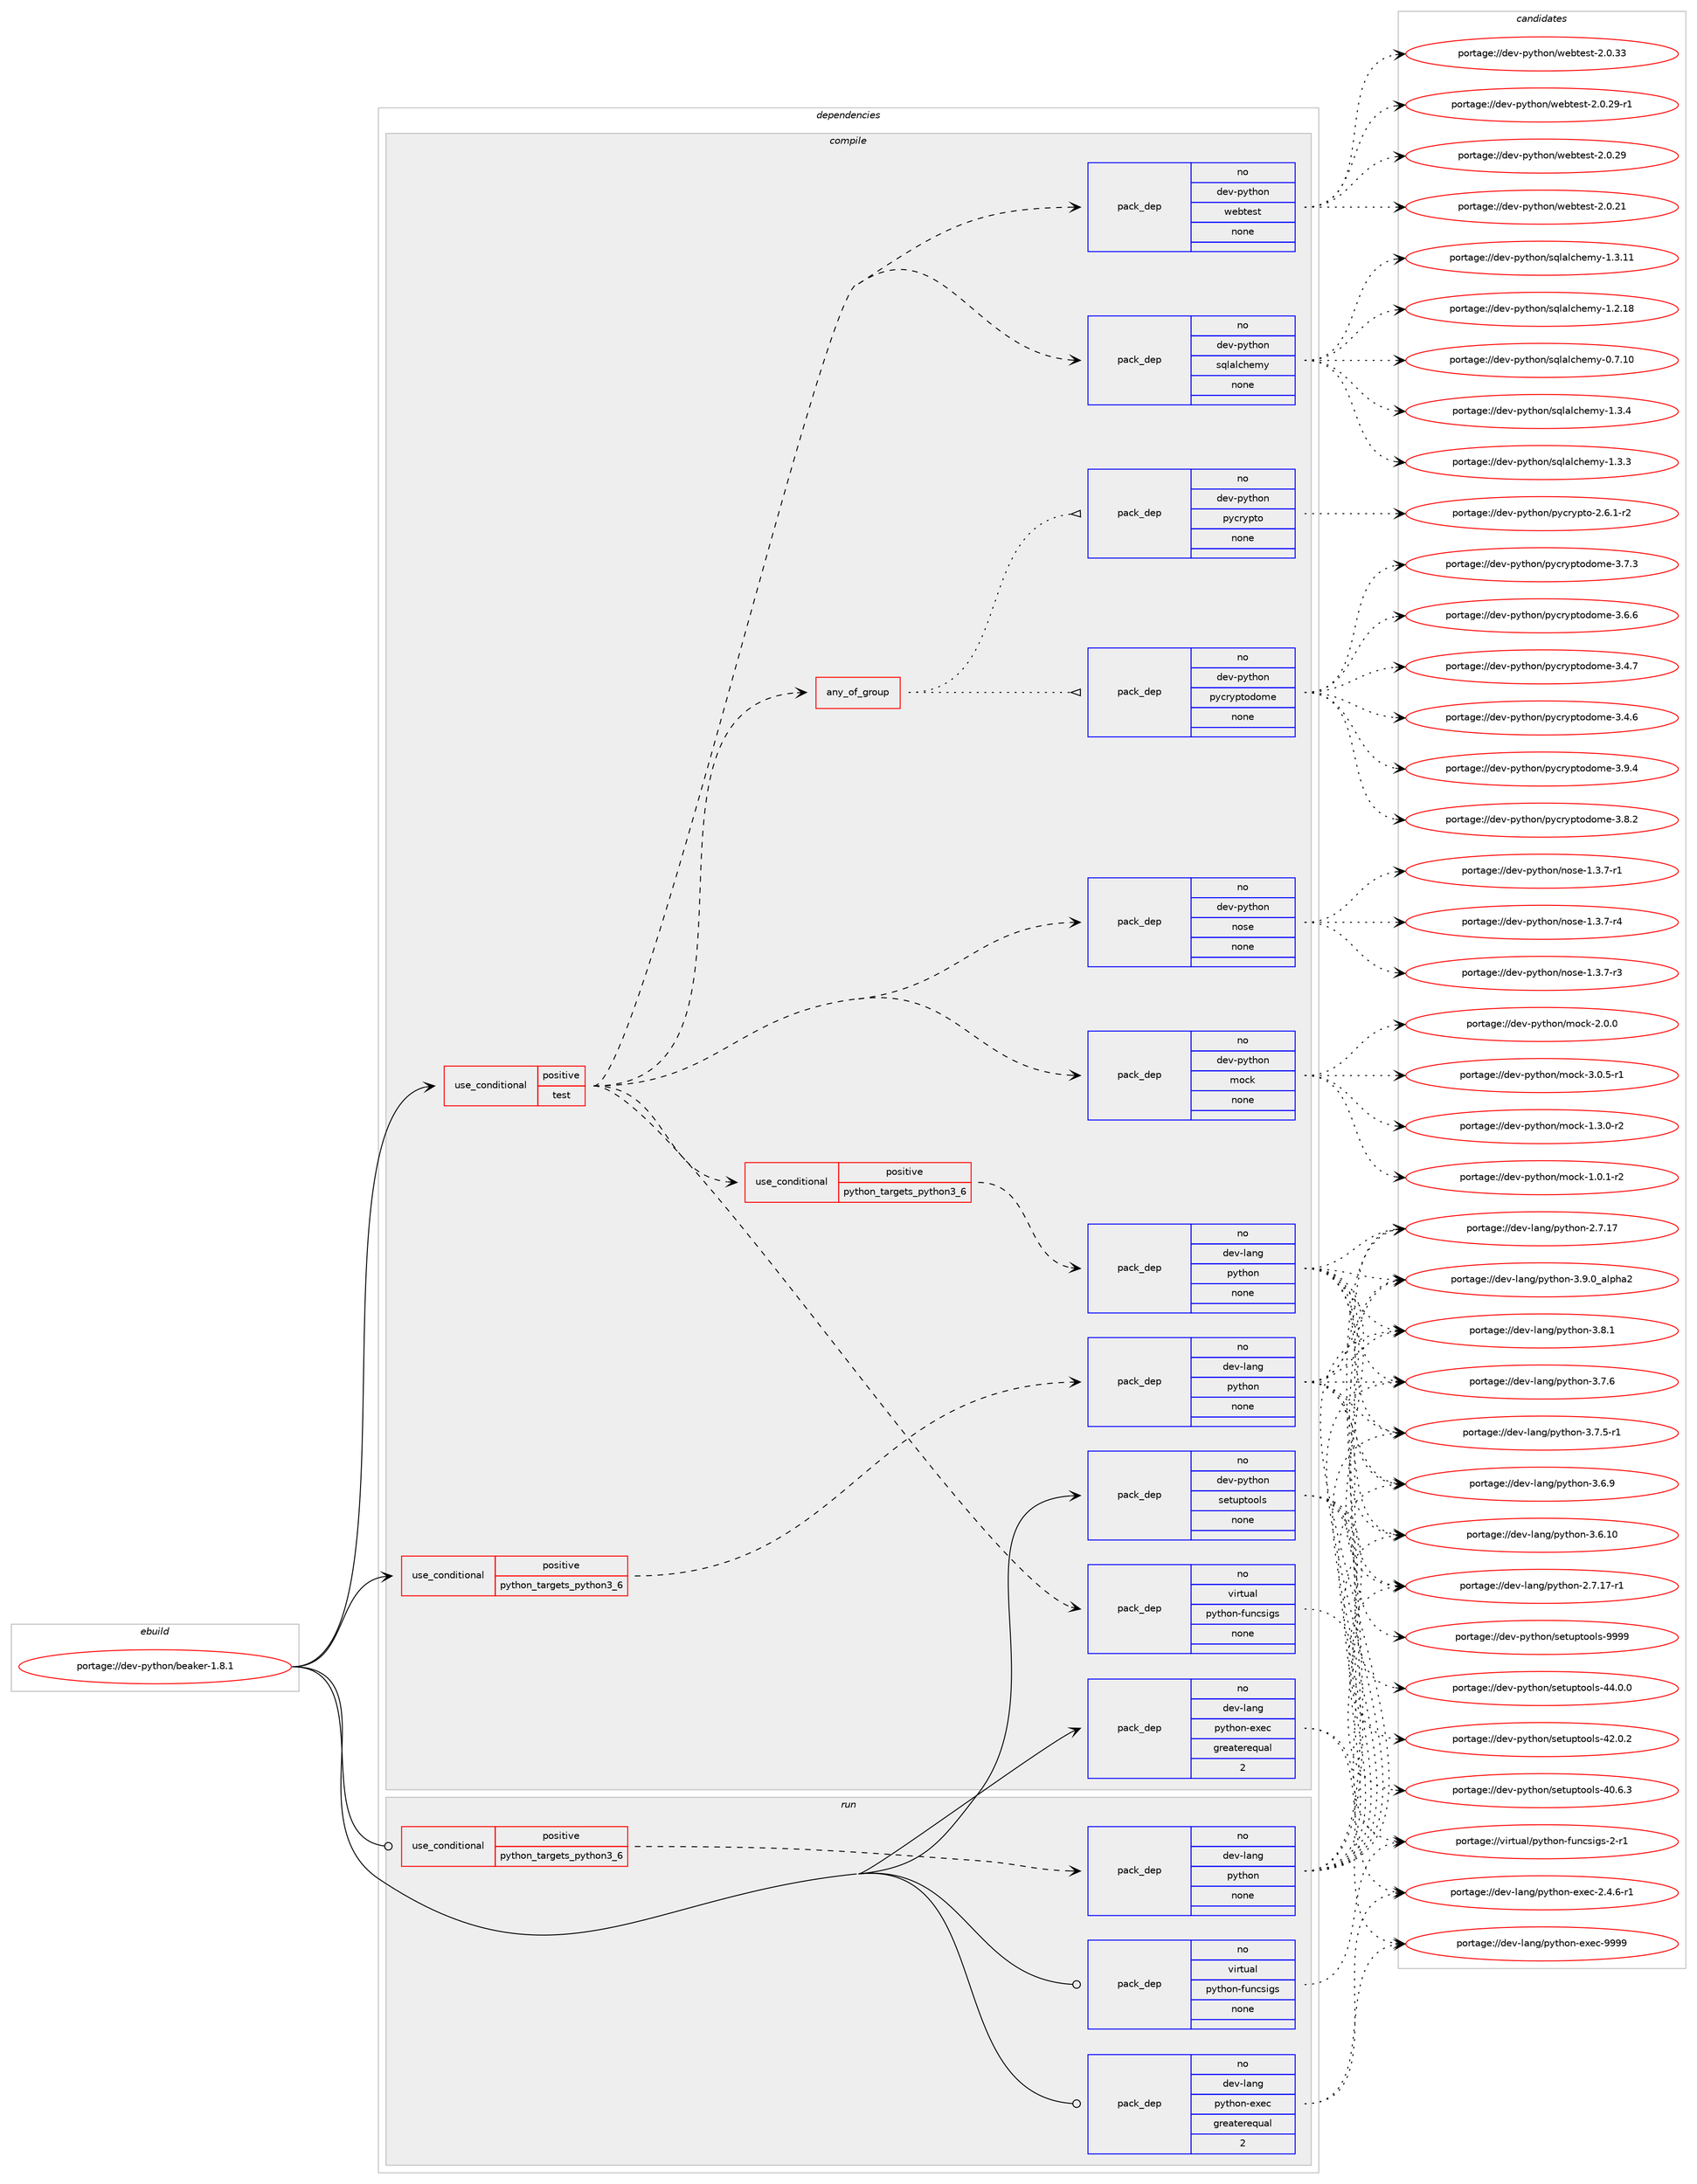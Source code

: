 digraph prolog {

# *************
# Graph options
# *************

newrank=true;
concentrate=true;
compound=true;
graph [rankdir=LR,fontname=Helvetica,fontsize=10,ranksep=1.5];#, ranksep=2.5, nodesep=0.2];
edge  [arrowhead=vee];
node  [fontname=Helvetica,fontsize=10];

# **********
# The ebuild
# **********

subgraph cluster_leftcol {
color=gray;
label=<<i>ebuild</i>>;
id [label="portage://dev-python/beaker-1.8.1", color=red, width=4, href="../dev-python/beaker-1.8.1.svg"];
}

# ****************
# The dependencies
# ****************

subgraph cluster_midcol {
color=gray;
label=<<i>dependencies</i>>;
subgraph cluster_compile {
fillcolor="#eeeeee";
style=filled;
label=<<i>compile</i>>;
subgraph cond118474 {
dependency469604 [label=<<TABLE BORDER="0" CELLBORDER="1" CELLSPACING="0" CELLPADDING="4"><TR><TD ROWSPAN="3" CELLPADDING="10">use_conditional</TD></TR><TR><TD>positive</TD></TR><TR><TD>python_targets_python3_6</TD></TR></TABLE>>, shape=none, color=red];
subgraph pack346118 {
dependency469605 [label=<<TABLE BORDER="0" CELLBORDER="1" CELLSPACING="0" CELLPADDING="4" WIDTH="220"><TR><TD ROWSPAN="6" CELLPADDING="30">pack_dep</TD></TR><TR><TD WIDTH="110">no</TD></TR><TR><TD>dev-lang</TD></TR><TR><TD>python</TD></TR><TR><TD>none</TD></TR><TR><TD></TD></TR></TABLE>>, shape=none, color=blue];
}
dependency469604:e -> dependency469605:w [weight=20,style="dashed",arrowhead="vee"];
}
id:e -> dependency469604:w [weight=20,style="solid",arrowhead="vee"];
subgraph cond118475 {
dependency469606 [label=<<TABLE BORDER="0" CELLBORDER="1" CELLSPACING="0" CELLPADDING="4"><TR><TD ROWSPAN="3" CELLPADDING="10">use_conditional</TD></TR><TR><TD>positive</TD></TR><TR><TD>test</TD></TR></TABLE>>, shape=none, color=red];
subgraph pack346119 {
dependency469607 [label=<<TABLE BORDER="0" CELLBORDER="1" CELLSPACING="0" CELLPADDING="4" WIDTH="220"><TR><TD ROWSPAN="6" CELLPADDING="30">pack_dep</TD></TR><TR><TD WIDTH="110">no</TD></TR><TR><TD>virtual</TD></TR><TR><TD>python-funcsigs</TD></TR><TR><TD>none</TD></TR><TR><TD></TD></TR></TABLE>>, shape=none, color=blue];
}
dependency469606:e -> dependency469607:w [weight=20,style="dashed",arrowhead="vee"];
subgraph cond118476 {
dependency469608 [label=<<TABLE BORDER="0" CELLBORDER="1" CELLSPACING="0" CELLPADDING="4"><TR><TD ROWSPAN="3" CELLPADDING="10">use_conditional</TD></TR><TR><TD>positive</TD></TR><TR><TD>python_targets_python3_6</TD></TR></TABLE>>, shape=none, color=red];
subgraph pack346120 {
dependency469609 [label=<<TABLE BORDER="0" CELLBORDER="1" CELLSPACING="0" CELLPADDING="4" WIDTH="220"><TR><TD ROWSPAN="6" CELLPADDING="30">pack_dep</TD></TR><TR><TD WIDTH="110">no</TD></TR><TR><TD>dev-lang</TD></TR><TR><TD>python</TD></TR><TR><TD>none</TD></TR><TR><TD></TD></TR></TABLE>>, shape=none, color=blue];
}
dependency469608:e -> dependency469609:w [weight=20,style="dashed",arrowhead="vee"];
}
dependency469606:e -> dependency469608:w [weight=20,style="dashed",arrowhead="vee"];
subgraph pack346121 {
dependency469610 [label=<<TABLE BORDER="0" CELLBORDER="1" CELLSPACING="0" CELLPADDING="4" WIDTH="220"><TR><TD ROWSPAN="6" CELLPADDING="30">pack_dep</TD></TR><TR><TD WIDTH="110">no</TD></TR><TR><TD>dev-python</TD></TR><TR><TD>mock</TD></TR><TR><TD>none</TD></TR><TR><TD></TD></TR></TABLE>>, shape=none, color=blue];
}
dependency469606:e -> dependency469610:w [weight=20,style="dashed",arrowhead="vee"];
subgraph pack346122 {
dependency469611 [label=<<TABLE BORDER="0" CELLBORDER="1" CELLSPACING="0" CELLPADDING="4" WIDTH="220"><TR><TD ROWSPAN="6" CELLPADDING="30">pack_dep</TD></TR><TR><TD WIDTH="110">no</TD></TR><TR><TD>dev-python</TD></TR><TR><TD>nose</TD></TR><TR><TD>none</TD></TR><TR><TD></TD></TR></TABLE>>, shape=none, color=blue];
}
dependency469606:e -> dependency469611:w [weight=20,style="dashed",arrowhead="vee"];
subgraph any4787 {
dependency469612 [label=<<TABLE BORDER="0" CELLBORDER="1" CELLSPACING="0" CELLPADDING="4"><TR><TD CELLPADDING="10">any_of_group</TD></TR></TABLE>>, shape=none, color=red];subgraph pack346123 {
dependency469613 [label=<<TABLE BORDER="0" CELLBORDER="1" CELLSPACING="0" CELLPADDING="4" WIDTH="220"><TR><TD ROWSPAN="6" CELLPADDING="30">pack_dep</TD></TR><TR><TD WIDTH="110">no</TD></TR><TR><TD>dev-python</TD></TR><TR><TD>pycryptodome</TD></TR><TR><TD>none</TD></TR><TR><TD></TD></TR></TABLE>>, shape=none, color=blue];
}
dependency469612:e -> dependency469613:w [weight=20,style="dotted",arrowhead="oinv"];
subgraph pack346124 {
dependency469614 [label=<<TABLE BORDER="0" CELLBORDER="1" CELLSPACING="0" CELLPADDING="4" WIDTH="220"><TR><TD ROWSPAN="6" CELLPADDING="30">pack_dep</TD></TR><TR><TD WIDTH="110">no</TD></TR><TR><TD>dev-python</TD></TR><TR><TD>pycrypto</TD></TR><TR><TD>none</TD></TR><TR><TD></TD></TR></TABLE>>, shape=none, color=blue];
}
dependency469612:e -> dependency469614:w [weight=20,style="dotted",arrowhead="oinv"];
}
dependency469606:e -> dependency469612:w [weight=20,style="dashed",arrowhead="vee"];
subgraph pack346125 {
dependency469615 [label=<<TABLE BORDER="0" CELLBORDER="1" CELLSPACING="0" CELLPADDING="4" WIDTH="220"><TR><TD ROWSPAN="6" CELLPADDING="30">pack_dep</TD></TR><TR><TD WIDTH="110">no</TD></TR><TR><TD>dev-python</TD></TR><TR><TD>sqlalchemy</TD></TR><TR><TD>none</TD></TR><TR><TD></TD></TR></TABLE>>, shape=none, color=blue];
}
dependency469606:e -> dependency469615:w [weight=20,style="dashed",arrowhead="vee"];
subgraph pack346126 {
dependency469616 [label=<<TABLE BORDER="0" CELLBORDER="1" CELLSPACING="0" CELLPADDING="4" WIDTH="220"><TR><TD ROWSPAN="6" CELLPADDING="30">pack_dep</TD></TR><TR><TD WIDTH="110">no</TD></TR><TR><TD>dev-python</TD></TR><TR><TD>webtest</TD></TR><TR><TD>none</TD></TR><TR><TD></TD></TR></TABLE>>, shape=none, color=blue];
}
dependency469606:e -> dependency469616:w [weight=20,style="dashed",arrowhead="vee"];
}
id:e -> dependency469606:w [weight=20,style="solid",arrowhead="vee"];
subgraph pack346127 {
dependency469617 [label=<<TABLE BORDER="0" CELLBORDER="1" CELLSPACING="0" CELLPADDING="4" WIDTH="220"><TR><TD ROWSPAN="6" CELLPADDING="30">pack_dep</TD></TR><TR><TD WIDTH="110">no</TD></TR><TR><TD>dev-lang</TD></TR><TR><TD>python-exec</TD></TR><TR><TD>greaterequal</TD></TR><TR><TD>2</TD></TR></TABLE>>, shape=none, color=blue];
}
id:e -> dependency469617:w [weight=20,style="solid",arrowhead="vee"];
subgraph pack346128 {
dependency469618 [label=<<TABLE BORDER="0" CELLBORDER="1" CELLSPACING="0" CELLPADDING="4" WIDTH="220"><TR><TD ROWSPAN="6" CELLPADDING="30">pack_dep</TD></TR><TR><TD WIDTH="110">no</TD></TR><TR><TD>dev-python</TD></TR><TR><TD>setuptools</TD></TR><TR><TD>none</TD></TR><TR><TD></TD></TR></TABLE>>, shape=none, color=blue];
}
id:e -> dependency469618:w [weight=20,style="solid",arrowhead="vee"];
}
subgraph cluster_compileandrun {
fillcolor="#eeeeee";
style=filled;
label=<<i>compile and run</i>>;
}
subgraph cluster_run {
fillcolor="#eeeeee";
style=filled;
label=<<i>run</i>>;
subgraph cond118477 {
dependency469619 [label=<<TABLE BORDER="0" CELLBORDER="1" CELLSPACING="0" CELLPADDING="4"><TR><TD ROWSPAN="3" CELLPADDING="10">use_conditional</TD></TR><TR><TD>positive</TD></TR><TR><TD>python_targets_python3_6</TD></TR></TABLE>>, shape=none, color=red];
subgraph pack346129 {
dependency469620 [label=<<TABLE BORDER="0" CELLBORDER="1" CELLSPACING="0" CELLPADDING="4" WIDTH="220"><TR><TD ROWSPAN="6" CELLPADDING="30">pack_dep</TD></TR><TR><TD WIDTH="110">no</TD></TR><TR><TD>dev-lang</TD></TR><TR><TD>python</TD></TR><TR><TD>none</TD></TR><TR><TD></TD></TR></TABLE>>, shape=none, color=blue];
}
dependency469619:e -> dependency469620:w [weight=20,style="dashed",arrowhead="vee"];
}
id:e -> dependency469619:w [weight=20,style="solid",arrowhead="odot"];
subgraph pack346130 {
dependency469621 [label=<<TABLE BORDER="0" CELLBORDER="1" CELLSPACING="0" CELLPADDING="4" WIDTH="220"><TR><TD ROWSPAN="6" CELLPADDING="30">pack_dep</TD></TR><TR><TD WIDTH="110">no</TD></TR><TR><TD>dev-lang</TD></TR><TR><TD>python-exec</TD></TR><TR><TD>greaterequal</TD></TR><TR><TD>2</TD></TR></TABLE>>, shape=none, color=blue];
}
id:e -> dependency469621:w [weight=20,style="solid",arrowhead="odot"];
subgraph pack346131 {
dependency469622 [label=<<TABLE BORDER="0" CELLBORDER="1" CELLSPACING="0" CELLPADDING="4" WIDTH="220"><TR><TD ROWSPAN="6" CELLPADDING="30">pack_dep</TD></TR><TR><TD WIDTH="110">no</TD></TR><TR><TD>virtual</TD></TR><TR><TD>python-funcsigs</TD></TR><TR><TD>none</TD></TR><TR><TD></TD></TR></TABLE>>, shape=none, color=blue];
}
id:e -> dependency469622:w [weight=20,style="solid",arrowhead="odot"];
}
}

# **************
# The candidates
# **************

subgraph cluster_choices {
rank=same;
color=gray;
label=<<i>candidates</i>>;

subgraph choice346118 {
color=black;
nodesep=1;
choice10010111845108971101034711212111610411111045514657464895971081121049750 [label="portage://dev-lang/python-3.9.0_alpha2", color=red, width=4,href="../dev-lang/python-3.9.0_alpha2.svg"];
choice100101118451089711010347112121116104111110455146564649 [label="portage://dev-lang/python-3.8.1", color=red, width=4,href="../dev-lang/python-3.8.1.svg"];
choice100101118451089711010347112121116104111110455146554654 [label="portage://dev-lang/python-3.7.6", color=red, width=4,href="../dev-lang/python-3.7.6.svg"];
choice1001011184510897110103471121211161041111104551465546534511449 [label="portage://dev-lang/python-3.7.5-r1", color=red, width=4,href="../dev-lang/python-3.7.5-r1.svg"];
choice100101118451089711010347112121116104111110455146544657 [label="portage://dev-lang/python-3.6.9", color=red, width=4,href="../dev-lang/python-3.6.9.svg"];
choice10010111845108971101034711212111610411111045514654464948 [label="portage://dev-lang/python-3.6.10", color=red, width=4,href="../dev-lang/python-3.6.10.svg"];
choice100101118451089711010347112121116104111110455046554649554511449 [label="portage://dev-lang/python-2.7.17-r1", color=red, width=4,href="../dev-lang/python-2.7.17-r1.svg"];
choice10010111845108971101034711212111610411111045504655464955 [label="portage://dev-lang/python-2.7.17", color=red, width=4,href="../dev-lang/python-2.7.17.svg"];
dependency469605:e -> choice10010111845108971101034711212111610411111045514657464895971081121049750:w [style=dotted,weight="100"];
dependency469605:e -> choice100101118451089711010347112121116104111110455146564649:w [style=dotted,weight="100"];
dependency469605:e -> choice100101118451089711010347112121116104111110455146554654:w [style=dotted,weight="100"];
dependency469605:e -> choice1001011184510897110103471121211161041111104551465546534511449:w [style=dotted,weight="100"];
dependency469605:e -> choice100101118451089711010347112121116104111110455146544657:w [style=dotted,weight="100"];
dependency469605:e -> choice10010111845108971101034711212111610411111045514654464948:w [style=dotted,weight="100"];
dependency469605:e -> choice100101118451089711010347112121116104111110455046554649554511449:w [style=dotted,weight="100"];
dependency469605:e -> choice10010111845108971101034711212111610411111045504655464955:w [style=dotted,weight="100"];
}
subgraph choice346119 {
color=black;
nodesep=1;
choice1181051141161179710847112121116104111110451021171109911510510311545504511449 [label="portage://virtual/python-funcsigs-2-r1", color=red, width=4,href="../virtual/python-funcsigs-2-r1.svg"];
dependency469607:e -> choice1181051141161179710847112121116104111110451021171109911510510311545504511449:w [style=dotted,weight="100"];
}
subgraph choice346120 {
color=black;
nodesep=1;
choice10010111845108971101034711212111610411111045514657464895971081121049750 [label="portage://dev-lang/python-3.9.0_alpha2", color=red, width=4,href="../dev-lang/python-3.9.0_alpha2.svg"];
choice100101118451089711010347112121116104111110455146564649 [label="portage://dev-lang/python-3.8.1", color=red, width=4,href="../dev-lang/python-3.8.1.svg"];
choice100101118451089711010347112121116104111110455146554654 [label="portage://dev-lang/python-3.7.6", color=red, width=4,href="../dev-lang/python-3.7.6.svg"];
choice1001011184510897110103471121211161041111104551465546534511449 [label="portage://dev-lang/python-3.7.5-r1", color=red, width=4,href="../dev-lang/python-3.7.5-r1.svg"];
choice100101118451089711010347112121116104111110455146544657 [label="portage://dev-lang/python-3.6.9", color=red, width=4,href="../dev-lang/python-3.6.9.svg"];
choice10010111845108971101034711212111610411111045514654464948 [label="portage://dev-lang/python-3.6.10", color=red, width=4,href="../dev-lang/python-3.6.10.svg"];
choice100101118451089711010347112121116104111110455046554649554511449 [label="portage://dev-lang/python-2.7.17-r1", color=red, width=4,href="../dev-lang/python-2.7.17-r1.svg"];
choice10010111845108971101034711212111610411111045504655464955 [label="portage://dev-lang/python-2.7.17", color=red, width=4,href="../dev-lang/python-2.7.17.svg"];
dependency469609:e -> choice10010111845108971101034711212111610411111045514657464895971081121049750:w [style=dotted,weight="100"];
dependency469609:e -> choice100101118451089711010347112121116104111110455146564649:w [style=dotted,weight="100"];
dependency469609:e -> choice100101118451089711010347112121116104111110455146554654:w [style=dotted,weight="100"];
dependency469609:e -> choice1001011184510897110103471121211161041111104551465546534511449:w [style=dotted,weight="100"];
dependency469609:e -> choice100101118451089711010347112121116104111110455146544657:w [style=dotted,weight="100"];
dependency469609:e -> choice10010111845108971101034711212111610411111045514654464948:w [style=dotted,weight="100"];
dependency469609:e -> choice100101118451089711010347112121116104111110455046554649554511449:w [style=dotted,weight="100"];
dependency469609:e -> choice10010111845108971101034711212111610411111045504655464955:w [style=dotted,weight="100"];
}
subgraph choice346121 {
color=black;
nodesep=1;
choice1001011184511212111610411111047109111991074551464846534511449 [label="portage://dev-python/mock-3.0.5-r1", color=red, width=4,href="../dev-python/mock-3.0.5-r1.svg"];
choice100101118451121211161041111104710911199107455046484648 [label="portage://dev-python/mock-2.0.0", color=red, width=4,href="../dev-python/mock-2.0.0.svg"];
choice1001011184511212111610411111047109111991074549465146484511450 [label="portage://dev-python/mock-1.3.0-r2", color=red, width=4,href="../dev-python/mock-1.3.0-r2.svg"];
choice1001011184511212111610411111047109111991074549464846494511450 [label="portage://dev-python/mock-1.0.1-r2", color=red, width=4,href="../dev-python/mock-1.0.1-r2.svg"];
dependency469610:e -> choice1001011184511212111610411111047109111991074551464846534511449:w [style=dotted,weight="100"];
dependency469610:e -> choice100101118451121211161041111104710911199107455046484648:w [style=dotted,weight="100"];
dependency469610:e -> choice1001011184511212111610411111047109111991074549465146484511450:w [style=dotted,weight="100"];
dependency469610:e -> choice1001011184511212111610411111047109111991074549464846494511450:w [style=dotted,weight="100"];
}
subgraph choice346122 {
color=black;
nodesep=1;
choice10010111845112121116104111110471101111151014549465146554511452 [label="portage://dev-python/nose-1.3.7-r4", color=red, width=4,href="../dev-python/nose-1.3.7-r4.svg"];
choice10010111845112121116104111110471101111151014549465146554511451 [label="portage://dev-python/nose-1.3.7-r3", color=red, width=4,href="../dev-python/nose-1.3.7-r3.svg"];
choice10010111845112121116104111110471101111151014549465146554511449 [label="portage://dev-python/nose-1.3.7-r1", color=red, width=4,href="../dev-python/nose-1.3.7-r1.svg"];
dependency469611:e -> choice10010111845112121116104111110471101111151014549465146554511452:w [style=dotted,weight="100"];
dependency469611:e -> choice10010111845112121116104111110471101111151014549465146554511451:w [style=dotted,weight="100"];
dependency469611:e -> choice10010111845112121116104111110471101111151014549465146554511449:w [style=dotted,weight="100"];
}
subgraph choice346123 {
color=black;
nodesep=1;
choice100101118451121211161041111104711212199114121112116111100111109101455146574652 [label="portage://dev-python/pycryptodome-3.9.4", color=red, width=4,href="../dev-python/pycryptodome-3.9.4.svg"];
choice100101118451121211161041111104711212199114121112116111100111109101455146564650 [label="portage://dev-python/pycryptodome-3.8.2", color=red, width=4,href="../dev-python/pycryptodome-3.8.2.svg"];
choice100101118451121211161041111104711212199114121112116111100111109101455146554651 [label="portage://dev-python/pycryptodome-3.7.3", color=red, width=4,href="../dev-python/pycryptodome-3.7.3.svg"];
choice100101118451121211161041111104711212199114121112116111100111109101455146544654 [label="portage://dev-python/pycryptodome-3.6.6", color=red, width=4,href="../dev-python/pycryptodome-3.6.6.svg"];
choice100101118451121211161041111104711212199114121112116111100111109101455146524655 [label="portage://dev-python/pycryptodome-3.4.7", color=red, width=4,href="../dev-python/pycryptodome-3.4.7.svg"];
choice100101118451121211161041111104711212199114121112116111100111109101455146524654 [label="portage://dev-python/pycryptodome-3.4.6", color=red, width=4,href="../dev-python/pycryptodome-3.4.6.svg"];
dependency469613:e -> choice100101118451121211161041111104711212199114121112116111100111109101455146574652:w [style=dotted,weight="100"];
dependency469613:e -> choice100101118451121211161041111104711212199114121112116111100111109101455146564650:w [style=dotted,weight="100"];
dependency469613:e -> choice100101118451121211161041111104711212199114121112116111100111109101455146554651:w [style=dotted,weight="100"];
dependency469613:e -> choice100101118451121211161041111104711212199114121112116111100111109101455146544654:w [style=dotted,weight="100"];
dependency469613:e -> choice100101118451121211161041111104711212199114121112116111100111109101455146524655:w [style=dotted,weight="100"];
dependency469613:e -> choice100101118451121211161041111104711212199114121112116111100111109101455146524654:w [style=dotted,weight="100"];
}
subgraph choice346124 {
color=black;
nodesep=1;
choice1001011184511212111610411111047112121991141211121161114550465446494511450 [label="portage://dev-python/pycrypto-2.6.1-r2", color=red, width=4,href="../dev-python/pycrypto-2.6.1-r2.svg"];
dependency469614:e -> choice1001011184511212111610411111047112121991141211121161114550465446494511450:w [style=dotted,weight="100"];
}
subgraph choice346125 {
color=black;
nodesep=1;
choice10010111845112121116104111110471151131089710899104101109121454946514652 [label="portage://dev-python/sqlalchemy-1.3.4", color=red, width=4,href="../dev-python/sqlalchemy-1.3.4.svg"];
choice10010111845112121116104111110471151131089710899104101109121454946514651 [label="portage://dev-python/sqlalchemy-1.3.3", color=red, width=4,href="../dev-python/sqlalchemy-1.3.3.svg"];
choice1001011184511212111610411111047115113108971089910410110912145494651464949 [label="portage://dev-python/sqlalchemy-1.3.11", color=red, width=4,href="../dev-python/sqlalchemy-1.3.11.svg"];
choice1001011184511212111610411111047115113108971089910410110912145494650464956 [label="portage://dev-python/sqlalchemy-1.2.18", color=red, width=4,href="../dev-python/sqlalchemy-1.2.18.svg"];
choice1001011184511212111610411111047115113108971089910410110912145484655464948 [label="portage://dev-python/sqlalchemy-0.7.10", color=red, width=4,href="../dev-python/sqlalchemy-0.7.10.svg"];
dependency469615:e -> choice10010111845112121116104111110471151131089710899104101109121454946514652:w [style=dotted,weight="100"];
dependency469615:e -> choice10010111845112121116104111110471151131089710899104101109121454946514651:w [style=dotted,weight="100"];
dependency469615:e -> choice1001011184511212111610411111047115113108971089910410110912145494651464949:w [style=dotted,weight="100"];
dependency469615:e -> choice1001011184511212111610411111047115113108971089910410110912145494650464956:w [style=dotted,weight="100"];
dependency469615:e -> choice1001011184511212111610411111047115113108971089910410110912145484655464948:w [style=dotted,weight="100"];
}
subgraph choice346126 {
color=black;
nodesep=1;
choice10010111845112121116104111110471191019811610111511645504648465151 [label="portage://dev-python/webtest-2.0.33", color=red, width=4,href="../dev-python/webtest-2.0.33.svg"];
choice100101118451121211161041111104711910198116101115116455046484650574511449 [label="portage://dev-python/webtest-2.0.29-r1", color=red, width=4,href="../dev-python/webtest-2.0.29-r1.svg"];
choice10010111845112121116104111110471191019811610111511645504648465057 [label="portage://dev-python/webtest-2.0.29", color=red, width=4,href="../dev-python/webtest-2.0.29.svg"];
choice10010111845112121116104111110471191019811610111511645504648465049 [label="portage://dev-python/webtest-2.0.21", color=red, width=4,href="../dev-python/webtest-2.0.21.svg"];
dependency469616:e -> choice10010111845112121116104111110471191019811610111511645504648465151:w [style=dotted,weight="100"];
dependency469616:e -> choice100101118451121211161041111104711910198116101115116455046484650574511449:w [style=dotted,weight="100"];
dependency469616:e -> choice10010111845112121116104111110471191019811610111511645504648465057:w [style=dotted,weight="100"];
dependency469616:e -> choice10010111845112121116104111110471191019811610111511645504648465049:w [style=dotted,weight="100"];
}
subgraph choice346127 {
color=black;
nodesep=1;
choice10010111845108971101034711212111610411111045101120101994557575757 [label="portage://dev-lang/python-exec-9999", color=red, width=4,href="../dev-lang/python-exec-9999.svg"];
choice10010111845108971101034711212111610411111045101120101994550465246544511449 [label="portage://dev-lang/python-exec-2.4.6-r1", color=red, width=4,href="../dev-lang/python-exec-2.4.6-r1.svg"];
dependency469617:e -> choice10010111845108971101034711212111610411111045101120101994557575757:w [style=dotted,weight="100"];
dependency469617:e -> choice10010111845108971101034711212111610411111045101120101994550465246544511449:w [style=dotted,weight="100"];
}
subgraph choice346128 {
color=black;
nodesep=1;
choice10010111845112121116104111110471151011161171121161111111081154557575757 [label="portage://dev-python/setuptools-9999", color=red, width=4,href="../dev-python/setuptools-9999.svg"];
choice100101118451121211161041111104711510111611711211611111110811545525246484648 [label="portage://dev-python/setuptools-44.0.0", color=red, width=4,href="../dev-python/setuptools-44.0.0.svg"];
choice100101118451121211161041111104711510111611711211611111110811545525046484650 [label="portage://dev-python/setuptools-42.0.2", color=red, width=4,href="../dev-python/setuptools-42.0.2.svg"];
choice100101118451121211161041111104711510111611711211611111110811545524846544651 [label="portage://dev-python/setuptools-40.6.3", color=red, width=4,href="../dev-python/setuptools-40.6.3.svg"];
dependency469618:e -> choice10010111845112121116104111110471151011161171121161111111081154557575757:w [style=dotted,weight="100"];
dependency469618:e -> choice100101118451121211161041111104711510111611711211611111110811545525246484648:w [style=dotted,weight="100"];
dependency469618:e -> choice100101118451121211161041111104711510111611711211611111110811545525046484650:w [style=dotted,weight="100"];
dependency469618:e -> choice100101118451121211161041111104711510111611711211611111110811545524846544651:w [style=dotted,weight="100"];
}
subgraph choice346129 {
color=black;
nodesep=1;
choice10010111845108971101034711212111610411111045514657464895971081121049750 [label="portage://dev-lang/python-3.9.0_alpha2", color=red, width=4,href="../dev-lang/python-3.9.0_alpha2.svg"];
choice100101118451089711010347112121116104111110455146564649 [label="portage://dev-lang/python-3.8.1", color=red, width=4,href="../dev-lang/python-3.8.1.svg"];
choice100101118451089711010347112121116104111110455146554654 [label="portage://dev-lang/python-3.7.6", color=red, width=4,href="../dev-lang/python-3.7.6.svg"];
choice1001011184510897110103471121211161041111104551465546534511449 [label="portage://dev-lang/python-3.7.5-r1", color=red, width=4,href="../dev-lang/python-3.7.5-r1.svg"];
choice100101118451089711010347112121116104111110455146544657 [label="portage://dev-lang/python-3.6.9", color=red, width=4,href="../dev-lang/python-3.6.9.svg"];
choice10010111845108971101034711212111610411111045514654464948 [label="portage://dev-lang/python-3.6.10", color=red, width=4,href="../dev-lang/python-3.6.10.svg"];
choice100101118451089711010347112121116104111110455046554649554511449 [label="portage://dev-lang/python-2.7.17-r1", color=red, width=4,href="../dev-lang/python-2.7.17-r1.svg"];
choice10010111845108971101034711212111610411111045504655464955 [label="portage://dev-lang/python-2.7.17", color=red, width=4,href="../dev-lang/python-2.7.17.svg"];
dependency469620:e -> choice10010111845108971101034711212111610411111045514657464895971081121049750:w [style=dotted,weight="100"];
dependency469620:e -> choice100101118451089711010347112121116104111110455146564649:w [style=dotted,weight="100"];
dependency469620:e -> choice100101118451089711010347112121116104111110455146554654:w [style=dotted,weight="100"];
dependency469620:e -> choice1001011184510897110103471121211161041111104551465546534511449:w [style=dotted,weight="100"];
dependency469620:e -> choice100101118451089711010347112121116104111110455146544657:w [style=dotted,weight="100"];
dependency469620:e -> choice10010111845108971101034711212111610411111045514654464948:w [style=dotted,weight="100"];
dependency469620:e -> choice100101118451089711010347112121116104111110455046554649554511449:w [style=dotted,weight="100"];
dependency469620:e -> choice10010111845108971101034711212111610411111045504655464955:w [style=dotted,weight="100"];
}
subgraph choice346130 {
color=black;
nodesep=1;
choice10010111845108971101034711212111610411111045101120101994557575757 [label="portage://dev-lang/python-exec-9999", color=red, width=4,href="../dev-lang/python-exec-9999.svg"];
choice10010111845108971101034711212111610411111045101120101994550465246544511449 [label="portage://dev-lang/python-exec-2.4.6-r1", color=red, width=4,href="../dev-lang/python-exec-2.4.6-r1.svg"];
dependency469621:e -> choice10010111845108971101034711212111610411111045101120101994557575757:w [style=dotted,weight="100"];
dependency469621:e -> choice10010111845108971101034711212111610411111045101120101994550465246544511449:w [style=dotted,weight="100"];
}
subgraph choice346131 {
color=black;
nodesep=1;
choice1181051141161179710847112121116104111110451021171109911510510311545504511449 [label="portage://virtual/python-funcsigs-2-r1", color=red, width=4,href="../virtual/python-funcsigs-2-r1.svg"];
dependency469622:e -> choice1181051141161179710847112121116104111110451021171109911510510311545504511449:w [style=dotted,weight="100"];
}
}

}
